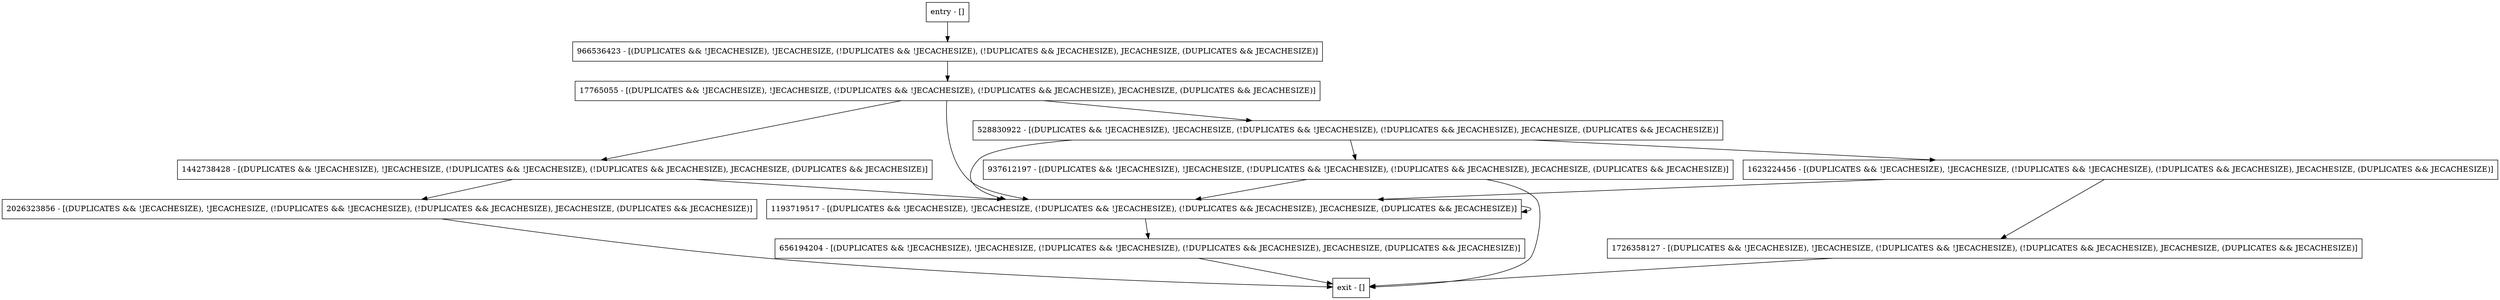 digraph putInternal {
node [shape=record];
1193719517 [label="1193719517 - [(DUPLICATES && !JECACHESIZE), !JECACHESIZE, (!DUPLICATES && !JECACHESIZE), (!DUPLICATES && JECACHESIZE), JECACHESIZE, (DUPLICATES && JECACHESIZE)]"];
1623224456 [label="1623224456 - [(DUPLICATES && !JECACHESIZE), !JECACHESIZE, (!DUPLICATES && !JECACHESIZE), (!DUPLICATES && JECACHESIZE), JECACHESIZE, (DUPLICATES && JECACHESIZE)]"];
528830922 [label="528830922 - [(DUPLICATES && !JECACHESIZE), !JECACHESIZE, (!DUPLICATES && !JECACHESIZE), (!DUPLICATES && JECACHESIZE), JECACHESIZE, (DUPLICATES && JECACHESIZE)]"];
937612197 [label="937612197 - [(DUPLICATES && !JECACHESIZE), !JECACHESIZE, (!DUPLICATES && !JECACHESIZE), (!DUPLICATES && JECACHESIZE), JECACHESIZE, (DUPLICATES && JECACHESIZE)]"];
2026323856 [label="2026323856 - [(DUPLICATES && !JECACHESIZE), !JECACHESIZE, (!DUPLICATES && !JECACHESIZE), (!DUPLICATES && JECACHESIZE), JECACHESIZE, (DUPLICATES && JECACHESIZE)]"];
entry [label="entry - []"];
exit [label="exit - []"];
1442738428 [label="1442738428 - [(DUPLICATES && !JECACHESIZE), !JECACHESIZE, (!DUPLICATES && !JECACHESIZE), (!DUPLICATES && JECACHESIZE), JECACHESIZE, (DUPLICATES && JECACHESIZE)]"];
966536423 [label="966536423 - [(DUPLICATES && !JECACHESIZE), !JECACHESIZE, (!DUPLICATES && !JECACHESIZE), (!DUPLICATES && JECACHESIZE), JECACHESIZE, (DUPLICATES && JECACHESIZE)]"];
1726358127 [label="1726358127 - [(DUPLICATES && !JECACHESIZE), !JECACHESIZE, (!DUPLICATES && !JECACHESIZE), (!DUPLICATES && JECACHESIZE), JECACHESIZE, (DUPLICATES && JECACHESIZE)]"];
656194204 [label="656194204 - [(DUPLICATES && !JECACHESIZE), !JECACHESIZE, (!DUPLICATES && !JECACHESIZE), (!DUPLICATES && JECACHESIZE), JECACHESIZE, (DUPLICATES && JECACHESIZE)]"];
17765055 [label="17765055 - [(DUPLICATES && !JECACHESIZE), !JECACHESIZE, (!DUPLICATES && !JECACHESIZE), (!DUPLICATES && JECACHESIZE), JECACHESIZE, (DUPLICATES && JECACHESIZE)]"];
entry;
exit;
1193719517 -> 656194204;
1193719517 -> 1193719517;
1623224456 -> 1726358127;
1623224456 -> 1193719517;
528830922 -> 1623224456;
528830922 -> 1193719517;
528830922 -> 937612197;
937612197 -> exit;
937612197 -> 1193719517;
2026323856 -> exit;
entry -> 966536423;
1442738428 -> 2026323856;
1442738428 -> 1193719517;
966536423 -> 17765055;
1726358127 -> exit;
656194204 -> exit;
17765055 -> 1442738428;
17765055 -> 1193719517;
17765055 -> 528830922;
}
